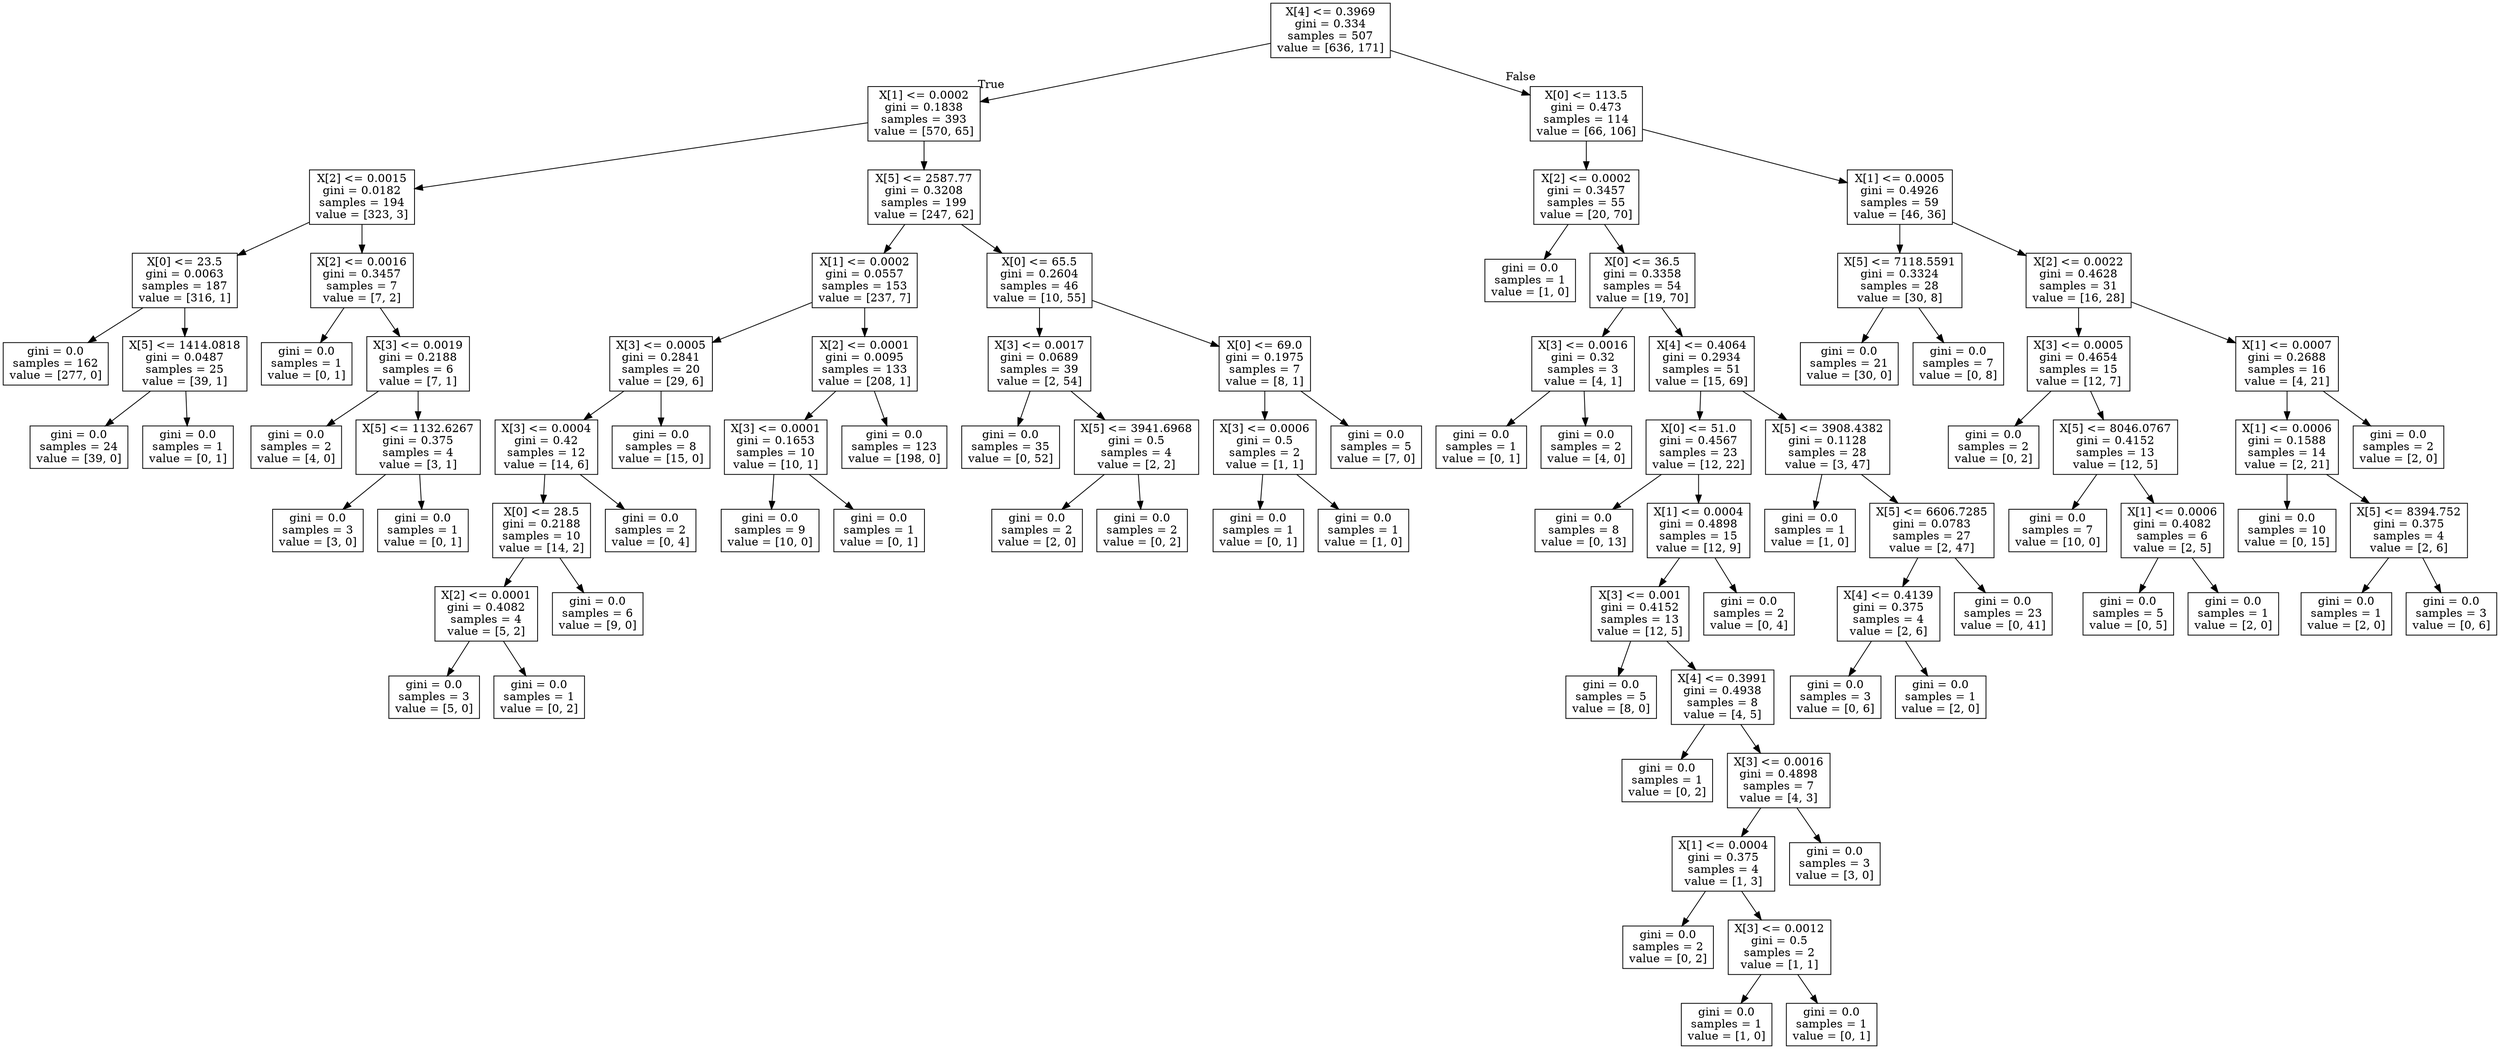 digraph Tree {
node [shape=box] ;
0 [label="X[4] <= 0.3969\ngini = 0.334\nsamples = 507\nvalue = [636, 171]"] ;
1 [label="X[1] <= 0.0002\ngini = 0.1838\nsamples = 393\nvalue = [570, 65]"] ;
0 -> 1 [labeldistance=2.5, labelangle=45, headlabel="True"] ;
2 [label="X[2] <= 0.0015\ngini = 0.0182\nsamples = 194\nvalue = [323, 3]"] ;
1 -> 2 ;
3 [label="X[0] <= 23.5\ngini = 0.0063\nsamples = 187\nvalue = [316, 1]"] ;
2 -> 3 ;
4 [label="gini = 0.0\nsamples = 162\nvalue = [277, 0]"] ;
3 -> 4 ;
5 [label="X[5] <= 1414.0818\ngini = 0.0487\nsamples = 25\nvalue = [39, 1]"] ;
3 -> 5 ;
6 [label="gini = 0.0\nsamples = 24\nvalue = [39, 0]"] ;
5 -> 6 ;
7 [label="gini = 0.0\nsamples = 1\nvalue = [0, 1]"] ;
5 -> 7 ;
8 [label="X[2] <= 0.0016\ngini = 0.3457\nsamples = 7\nvalue = [7, 2]"] ;
2 -> 8 ;
9 [label="gini = 0.0\nsamples = 1\nvalue = [0, 1]"] ;
8 -> 9 ;
10 [label="X[3] <= 0.0019\ngini = 0.2188\nsamples = 6\nvalue = [7, 1]"] ;
8 -> 10 ;
11 [label="gini = 0.0\nsamples = 2\nvalue = [4, 0]"] ;
10 -> 11 ;
12 [label="X[5] <= 1132.6267\ngini = 0.375\nsamples = 4\nvalue = [3, 1]"] ;
10 -> 12 ;
13 [label="gini = 0.0\nsamples = 3\nvalue = [3, 0]"] ;
12 -> 13 ;
14 [label="gini = 0.0\nsamples = 1\nvalue = [0, 1]"] ;
12 -> 14 ;
15 [label="X[5] <= 2587.77\ngini = 0.3208\nsamples = 199\nvalue = [247, 62]"] ;
1 -> 15 ;
16 [label="X[1] <= 0.0002\ngini = 0.0557\nsamples = 153\nvalue = [237, 7]"] ;
15 -> 16 ;
17 [label="X[3] <= 0.0005\ngini = 0.2841\nsamples = 20\nvalue = [29, 6]"] ;
16 -> 17 ;
18 [label="X[3] <= 0.0004\ngini = 0.42\nsamples = 12\nvalue = [14, 6]"] ;
17 -> 18 ;
19 [label="X[0] <= 28.5\ngini = 0.2188\nsamples = 10\nvalue = [14, 2]"] ;
18 -> 19 ;
20 [label="X[2] <= 0.0001\ngini = 0.4082\nsamples = 4\nvalue = [5, 2]"] ;
19 -> 20 ;
21 [label="gini = 0.0\nsamples = 3\nvalue = [5, 0]"] ;
20 -> 21 ;
22 [label="gini = 0.0\nsamples = 1\nvalue = [0, 2]"] ;
20 -> 22 ;
23 [label="gini = 0.0\nsamples = 6\nvalue = [9, 0]"] ;
19 -> 23 ;
24 [label="gini = 0.0\nsamples = 2\nvalue = [0, 4]"] ;
18 -> 24 ;
25 [label="gini = 0.0\nsamples = 8\nvalue = [15, 0]"] ;
17 -> 25 ;
26 [label="X[2] <= 0.0001\ngini = 0.0095\nsamples = 133\nvalue = [208, 1]"] ;
16 -> 26 ;
27 [label="X[3] <= 0.0001\ngini = 0.1653\nsamples = 10\nvalue = [10, 1]"] ;
26 -> 27 ;
28 [label="gini = 0.0\nsamples = 9\nvalue = [10, 0]"] ;
27 -> 28 ;
29 [label="gini = 0.0\nsamples = 1\nvalue = [0, 1]"] ;
27 -> 29 ;
30 [label="gini = 0.0\nsamples = 123\nvalue = [198, 0]"] ;
26 -> 30 ;
31 [label="X[0] <= 65.5\ngini = 0.2604\nsamples = 46\nvalue = [10, 55]"] ;
15 -> 31 ;
32 [label="X[3] <= 0.0017\ngini = 0.0689\nsamples = 39\nvalue = [2, 54]"] ;
31 -> 32 ;
33 [label="gini = 0.0\nsamples = 35\nvalue = [0, 52]"] ;
32 -> 33 ;
34 [label="X[5] <= 3941.6968\ngini = 0.5\nsamples = 4\nvalue = [2, 2]"] ;
32 -> 34 ;
35 [label="gini = 0.0\nsamples = 2\nvalue = [2, 0]"] ;
34 -> 35 ;
36 [label="gini = 0.0\nsamples = 2\nvalue = [0, 2]"] ;
34 -> 36 ;
37 [label="X[0] <= 69.0\ngini = 0.1975\nsamples = 7\nvalue = [8, 1]"] ;
31 -> 37 ;
38 [label="X[3] <= 0.0006\ngini = 0.5\nsamples = 2\nvalue = [1, 1]"] ;
37 -> 38 ;
39 [label="gini = 0.0\nsamples = 1\nvalue = [0, 1]"] ;
38 -> 39 ;
40 [label="gini = 0.0\nsamples = 1\nvalue = [1, 0]"] ;
38 -> 40 ;
41 [label="gini = 0.0\nsamples = 5\nvalue = [7, 0]"] ;
37 -> 41 ;
42 [label="X[0] <= 113.5\ngini = 0.473\nsamples = 114\nvalue = [66, 106]"] ;
0 -> 42 [labeldistance=2.5, labelangle=-45, headlabel="False"] ;
43 [label="X[2] <= 0.0002\ngini = 0.3457\nsamples = 55\nvalue = [20, 70]"] ;
42 -> 43 ;
44 [label="gini = 0.0\nsamples = 1\nvalue = [1, 0]"] ;
43 -> 44 ;
45 [label="X[0] <= 36.5\ngini = 0.3358\nsamples = 54\nvalue = [19, 70]"] ;
43 -> 45 ;
46 [label="X[3] <= 0.0016\ngini = 0.32\nsamples = 3\nvalue = [4, 1]"] ;
45 -> 46 ;
47 [label="gini = 0.0\nsamples = 1\nvalue = [0, 1]"] ;
46 -> 47 ;
48 [label="gini = 0.0\nsamples = 2\nvalue = [4, 0]"] ;
46 -> 48 ;
49 [label="X[4] <= 0.4064\ngini = 0.2934\nsamples = 51\nvalue = [15, 69]"] ;
45 -> 49 ;
50 [label="X[0] <= 51.0\ngini = 0.4567\nsamples = 23\nvalue = [12, 22]"] ;
49 -> 50 ;
51 [label="gini = 0.0\nsamples = 8\nvalue = [0, 13]"] ;
50 -> 51 ;
52 [label="X[1] <= 0.0004\ngini = 0.4898\nsamples = 15\nvalue = [12, 9]"] ;
50 -> 52 ;
53 [label="X[3] <= 0.001\ngini = 0.4152\nsamples = 13\nvalue = [12, 5]"] ;
52 -> 53 ;
54 [label="gini = 0.0\nsamples = 5\nvalue = [8, 0]"] ;
53 -> 54 ;
55 [label="X[4] <= 0.3991\ngini = 0.4938\nsamples = 8\nvalue = [4, 5]"] ;
53 -> 55 ;
56 [label="gini = 0.0\nsamples = 1\nvalue = [0, 2]"] ;
55 -> 56 ;
57 [label="X[3] <= 0.0016\ngini = 0.4898\nsamples = 7\nvalue = [4, 3]"] ;
55 -> 57 ;
58 [label="X[1] <= 0.0004\ngini = 0.375\nsamples = 4\nvalue = [1, 3]"] ;
57 -> 58 ;
59 [label="gini = 0.0\nsamples = 2\nvalue = [0, 2]"] ;
58 -> 59 ;
60 [label="X[3] <= 0.0012\ngini = 0.5\nsamples = 2\nvalue = [1, 1]"] ;
58 -> 60 ;
61 [label="gini = 0.0\nsamples = 1\nvalue = [1, 0]"] ;
60 -> 61 ;
62 [label="gini = 0.0\nsamples = 1\nvalue = [0, 1]"] ;
60 -> 62 ;
63 [label="gini = 0.0\nsamples = 3\nvalue = [3, 0]"] ;
57 -> 63 ;
64 [label="gini = 0.0\nsamples = 2\nvalue = [0, 4]"] ;
52 -> 64 ;
65 [label="X[5] <= 3908.4382\ngini = 0.1128\nsamples = 28\nvalue = [3, 47]"] ;
49 -> 65 ;
66 [label="gini = 0.0\nsamples = 1\nvalue = [1, 0]"] ;
65 -> 66 ;
67 [label="X[5] <= 6606.7285\ngini = 0.0783\nsamples = 27\nvalue = [2, 47]"] ;
65 -> 67 ;
68 [label="X[4] <= 0.4139\ngini = 0.375\nsamples = 4\nvalue = [2, 6]"] ;
67 -> 68 ;
69 [label="gini = 0.0\nsamples = 3\nvalue = [0, 6]"] ;
68 -> 69 ;
70 [label="gini = 0.0\nsamples = 1\nvalue = [2, 0]"] ;
68 -> 70 ;
71 [label="gini = 0.0\nsamples = 23\nvalue = [0, 41]"] ;
67 -> 71 ;
72 [label="X[1] <= 0.0005\ngini = 0.4926\nsamples = 59\nvalue = [46, 36]"] ;
42 -> 72 ;
73 [label="X[5] <= 7118.5591\ngini = 0.3324\nsamples = 28\nvalue = [30, 8]"] ;
72 -> 73 ;
74 [label="gini = 0.0\nsamples = 21\nvalue = [30, 0]"] ;
73 -> 74 ;
75 [label="gini = 0.0\nsamples = 7\nvalue = [0, 8]"] ;
73 -> 75 ;
76 [label="X[2] <= 0.0022\ngini = 0.4628\nsamples = 31\nvalue = [16, 28]"] ;
72 -> 76 ;
77 [label="X[3] <= 0.0005\ngini = 0.4654\nsamples = 15\nvalue = [12, 7]"] ;
76 -> 77 ;
78 [label="gini = 0.0\nsamples = 2\nvalue = [0, 2]"] ;
77 -> 78 ;
79 [label="X[5] <= 8046.0767\ngini = 0.4152\nsamples = 13\nvalue = [12, 5]"] ;
77 -> 79 ;
80 [label="gini = 0.0\nsamples = 7\nvalue = [10, 0]"] ;
79 -> 80 ;
81 [label="X[1] <= 0.0006\ngini = 0.4082\nsamples = 6\nvalue = [2, 5]"] ;
79 -> 81 ;
82 [label="gini = 0.0\nsamples = 5\nvalue = [0, 5]"] ;
81 -> 82 ;
83 [label="gini = 0.0\nsamples = 1\nvalue = [2, 0]"] ;
81 -> 83 ;
84 [label="X[1] <= 0.0007\ngini = 0.2688\nsamples = 16\nvalue = [4, 21]"] ;
76 -> 84 ;
85 [label="X[1] <= 0.0006\ngini = 0.1588\nsamples = 14\nvalue = [2, 21]"] ;
84 -> 85 ;
86 [label="gini = 0.0\nsamples = 10\nvalue = [0, 15]"] ;
85 -> 86 ;
87 [label="X[5] <= 8394.752\ngini = 0.375\nsamples = 4\nvalue = [2, 6]"] ;
85 -> 87 ;
88 [label="gini = 0.0\nsamples = 1\nvalue = [2, 0]"] ;
87 -> 88 ;
89 [label="gini = 0.0\nsamples = 3\nvalue = [0, 6]"] ;
87 -> 89 ;
90 [label="gini = 0.0\nsamples = 2\nvalue = [2, 0]"] ;
84 -> 90 ;
}